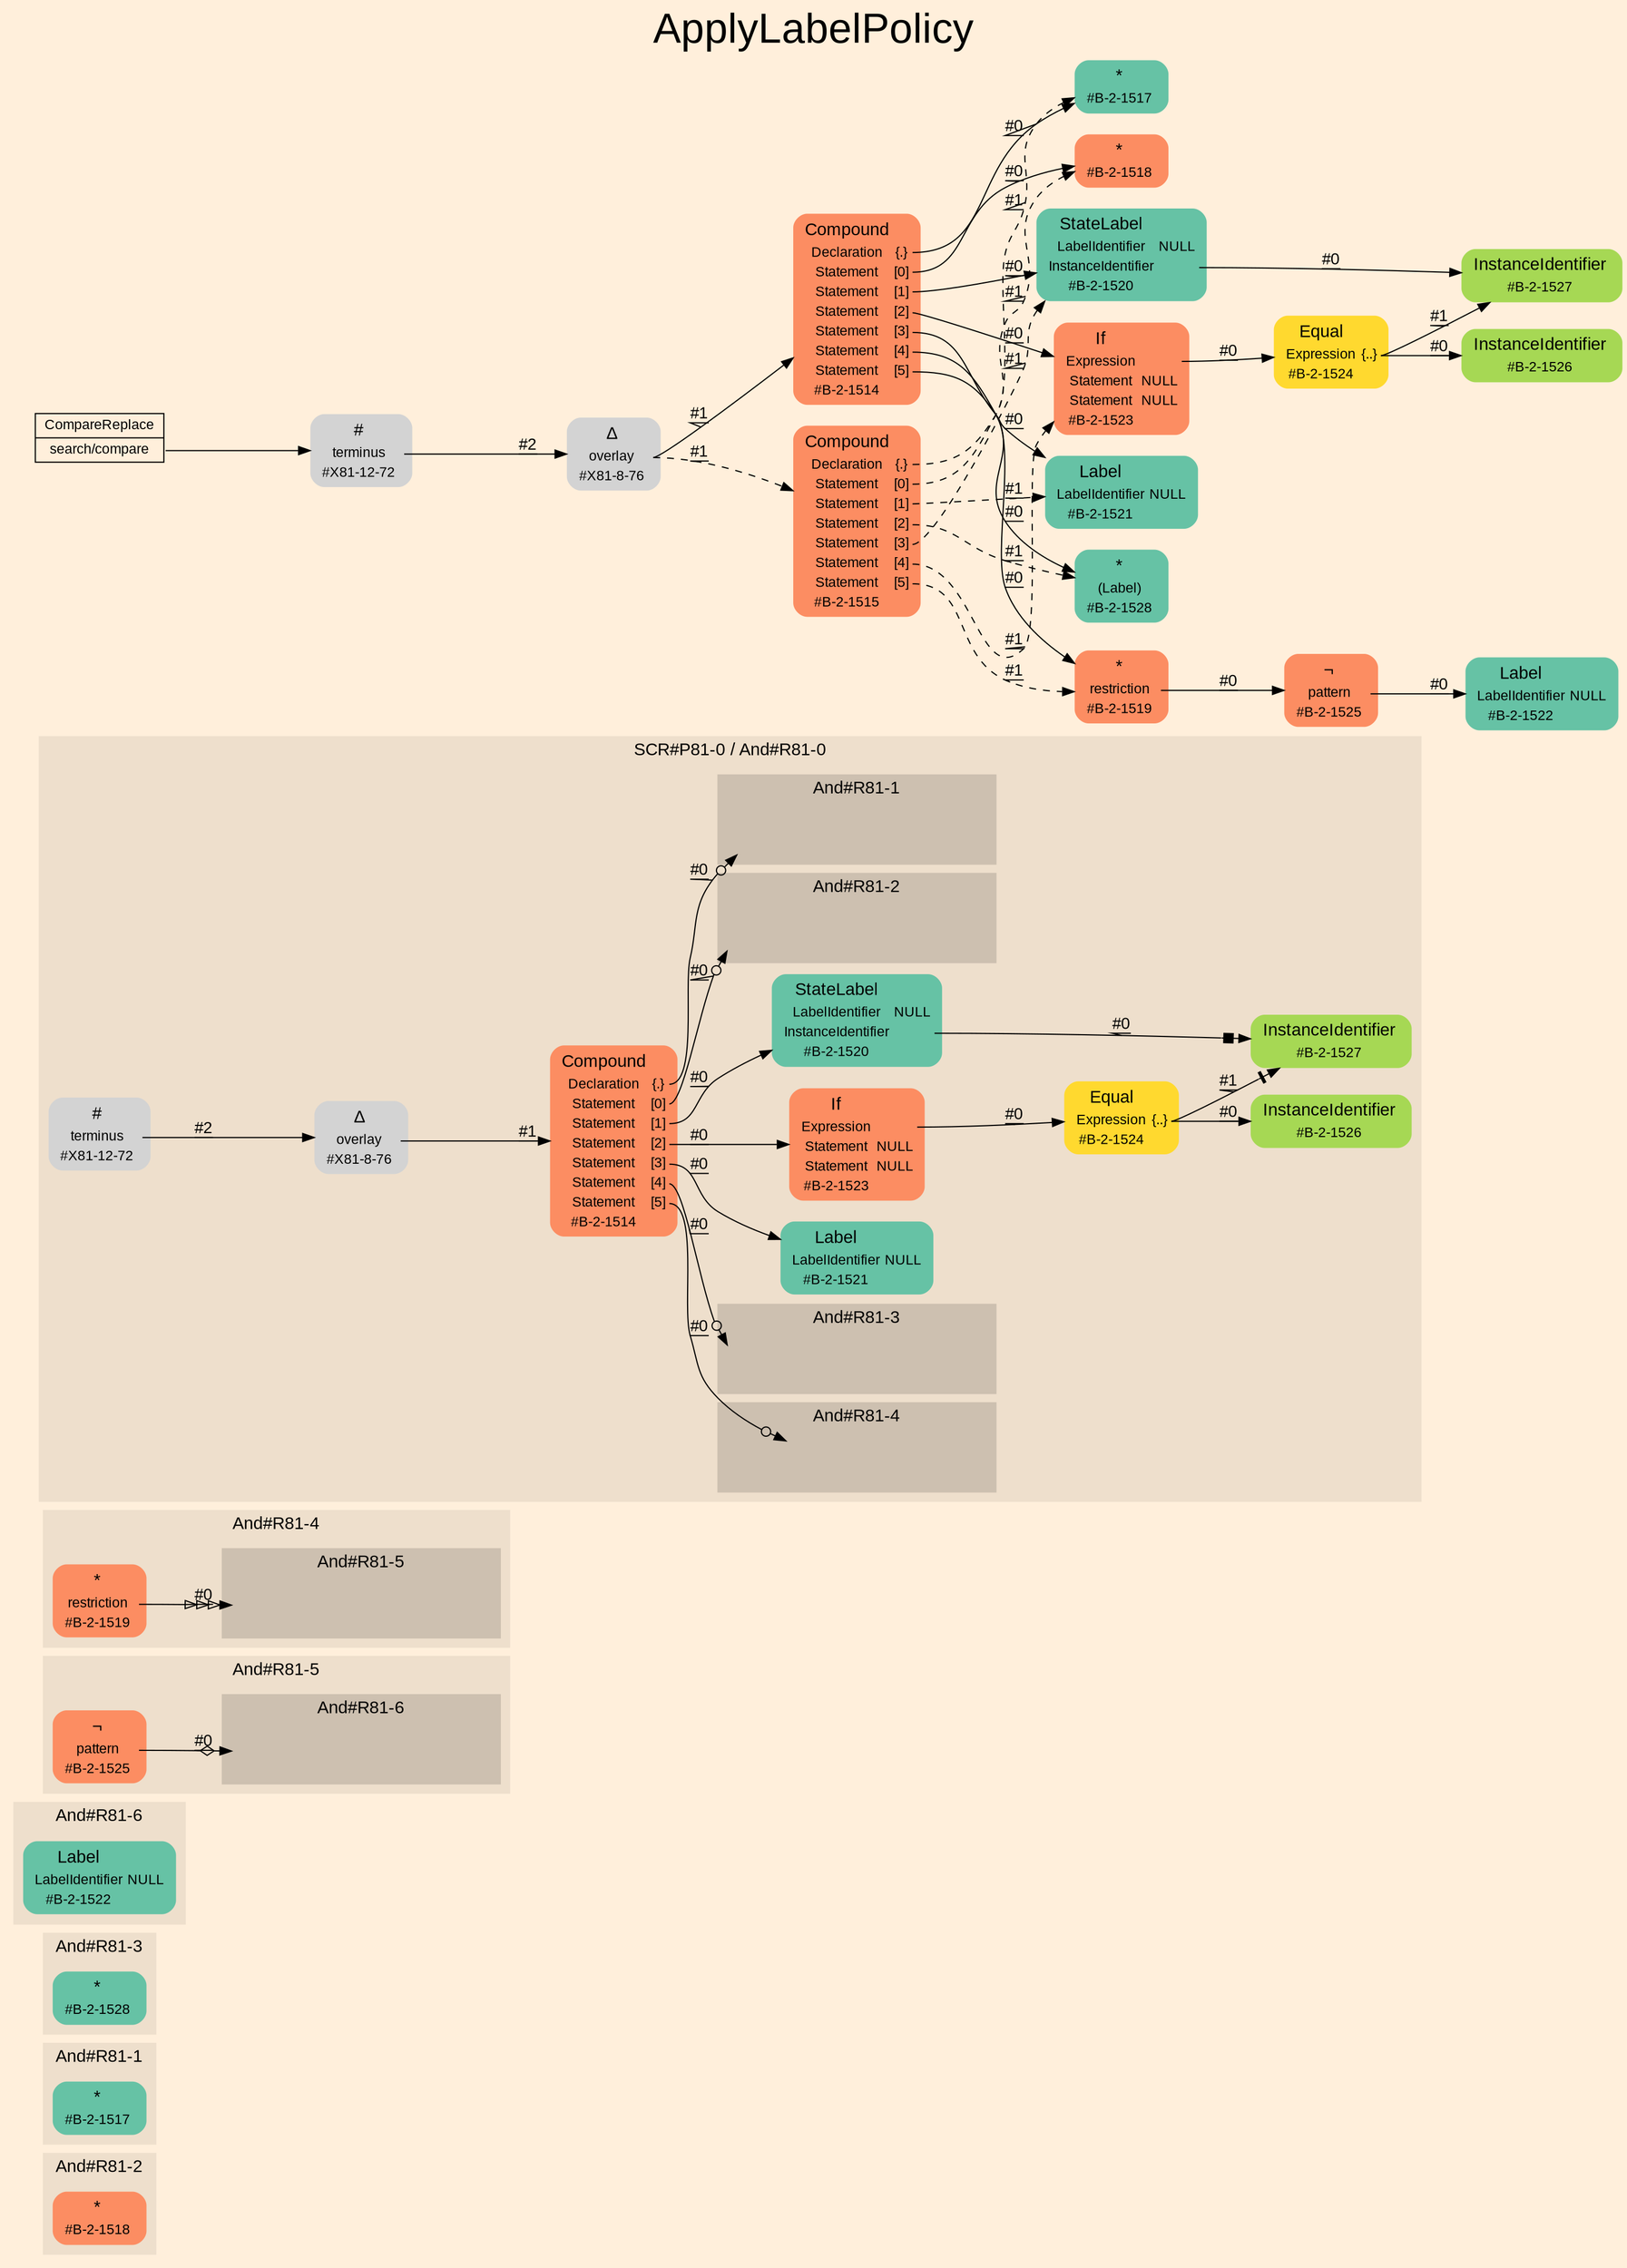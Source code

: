digraph "ApplyLabelPolicy" {
label = "ApplyLabelPolicy"
labelloc = t
fontsize = "36"
graph [
    rankdir = "LR"
    ranksep = 0.3
    bgcolor = antiquewhite1
    color = black
    fontcolor = black
    fontname = "Arial"
];
node [
    fontname = "Arial"
];
edge [
    fontname = "Arial"
];

// -------------------- figure And#R81-2 --------------------
// -------- region And#R81-2 ----------
subgraph "clusterAnd#R81-2" {
    label = "And#R81-2"
    style = "filled"
    color = antiquewhite2
    fontsize = "15"
    "And#R81-2/#B-2-1518" [
        // -------- block And#R81-2/#B-2-1518 ----------
        shape = "plaintext"
        fillcolor = "/set28/2"
        label = <<TABLE BORDER="0" CELLBORDER="0" CELLSPACING="0">
         <TR><TD><FONT POINT-SIZE="15.0">*</FONT></TD><TD></TD></TR>
         <TR><TD>#B-2-1518</TD><TD PORT="port0"></TD></TR>
        </TABLE>>
        style = "rounded,filled"
        fontsize = "12"
    ];
    
}


// -------------------- figure And#R81-1 --------------------
// -------- region And#R81-1 ----------
subgraph "clusterAnd#R81-1" {
    label = "And#R81-1"
    style = "filled"
    color = antiquewhite2
    fontsize = "15"
    "And#R81-1/#B-2-1517" [
        // -------- block And#R81-1/#B-2-1517 ----------
        shape = "plaintext"
        fillcolor = "/set28/1"
        label = <<TABLE BORDER="0" CELLBORDER="0" CELLSPACING="0">
         <TR><TD><FONT POINT-SIZE="15.0">*</FONT></TD><TD></TD></TR>
         <TR><TD>#B-2-1517</TD><TD PORT="port0"></TD></TR>
        </TABLE>>
        style = "rounded,filled"
        fontsize = "12"
    ];
    
}


// -------------------- figure And#R81-3 --------------------
// -------- region And#R81-3 ----------
subgraph "clusterAnd#R81-3" {
    label = "And#R81-3"
    style = "filled"
    color = antiquewhite2
    fontsize = "15"
    "And#R81-3/#B-2-1528" [
        // -------- block And#R81-3/#B-2-1528 ----------
        shape = "plaintext"
        fillcolor = "/set28/1"
        label = <<TABLE BORDER="0" CELLBORDER="0" CELLSPACING="0">
         <TR><TD><FONT POINT-SIZE="15.0">*</FONT></TD><TD></TD></TR>
         <TR><TD>#B-2-1528</TD><TD PORT="port0"></TD></TR>
        </TABLE>>
        style = "rounded,filled"
        fontsize = "12"
    ];
    
}


// -------------------- figure And#R81-6 --------------------
// -------- region And#R81-6 ----------
subgraph "clusterAnd#R81-6" {
    label = "And#R81-6"
    style = "filled"
    color = antiquewhite2
    fontsize = "15"
    "And#R81-6/#B-2-1522" [
        // -------- block And#R81-6/#B-2-1522 ----------
        shape = "plaintext"
        fillcolor = "/set28/1"
        label = <<TABLE BORDER="0" CELLBORDER="0" CELLSPACING="0">
         <TR><TD><FONT POINT-SIZE="15.0">Label</FONT></TD><TD></TD></TR>
         <TR><TD>LabelIdentifier</TD><TD PORT="port0">NULL</TD></TR>
         <TR><TD>#B-2-1522</TD><TD PORT="port1"></TD></TR>
        </TABLE>>
        style = "rounded,filled"
        fontsize = "12"
    ];
    
}


// -------------------- figure And#R81-5 --------------------
// -------- region And#R81-5 ----------
subgraph "clusterAnd#R81-5" {
    label = "And#R81-5"
    style = "filled"
    color = antiquewhite2
    fontsize = "15"
    "And#R81-5/#B-2-1525" [
        // -------- block And#R81-5/#B-2-1525 ----------
        shape = "plaintext"
        fillcolor = "/set28/2"
        label = <<TABLE BORDER="0" CELLBORDER="0" CELLSPACING="0">
         <TR><TD><FONT POINT-SIZE="15.0">¬</FONT></TD><TD></TD></TR>
         <TR><TD>pattern</TD><TD PORT="port0"></TD></TR>
         <TR><TD>#B-2-1525</TD><TD PORT="port1"></TD></TR>
        </TABLE>>
        style = "rounded,filled"
        fontsize = "12"
    ];
    
    // -------- region And#R81-5/And#R81-6 ----------
    subgraph "clusterAnd#R81-5/And#R81-6" {
        label = "And#R81-6"
        style = "filled"
        color = antiquewhite3
        fontsize = "15"
        "And#R81-5/And#R81-6/#B-2-1522" [
            // -------- block And#R81-5/And#R81-6/#B-2-1522 ----------
            shape = none
            fillcolor = "/set28/1"
            style = "invisible"
        ];
        
    }
    
}

"And#R81-5/#B-2-1525":port0 -> "And#R81-5/And#R81-6/#B-2-1522" [
    arrowhead="normalnoneodiamond"
    label = "#0"
    decorate = true
    color = black
    fontcolor = black
];


// -------------------- figure And#R81-4 --------------------
// -------- region And#R81-4 ----------
subgraph "clusterAnd#R81-4" {
    label = "And#R81-4"
    style = "filled"
    color = antiquewhite2
    fontsize = "15"
    "And#R81-4/#B-2-1519" [
        // -------- block And#R81-4/#B-2-1519 ----------
        shape = "plaintext"
        fillcolor = "/set28/2"
        label = <<TABLE BORDER="0" CELLBORDER="0" CELLSPACING="0">
         <TR><TD><FONT POINT-SIZE="15.0">*</FONT></TD><TD></TD></TR>
         <TR><TD>restriction</TD><TD PORT="port0"></TD></TR>
         <TR><TD>#B-2-1519</TD><TD PORT="port1"></TD></TR>
        </TABLE>>
        style = "rounded,filled"
        fontsize = "12"
    ];
    
    // -------- region And#R81-4/And#R81-5 ----------
    subgraph "clusterAnd#R81-4/And#R81-5" {
        label = "And#R81-5"
        style = "filled"
        color = antiquewhite3
        fontsize = "15"
        "And#R81-4/And#R81-5/#B-2-1525" [
            // -------- block And#R81-4/And#R81-5/#B-2-1525 ----------
            shape = none
            fillcolor = "/set28/2"
            style = "invisible"
        ];
        
    }
    
}

"And#R81-4/#B-2-1519":port0 -> "And#R81-4/And#R81-5/#B-2-1525" [
    arrowhead="normalonormalonormalonormal"
    label = "#0"
    decorate = true
    color = black
    fontcolor = black
];


// -------------------- figure And#R81-0 --------------------
// -------- region And#R81-0 ----------
subgraph "clusterAnd#R81-0" {
    label = "SCR#P81-0 / And#R81-0"
    style = "filled"
    color = antiquewhite2
    fontsize = "15"
    "And#R81-0/#B-2-1521" [
        // -------- block And#R81-0/#B-2-1521 ----------
        shape = "plaintext"
        fillcolor = "/set28/1"
        label = <<TABLE BORDER="0" CELLBORDER="0" CELLSPACING="0">
         <TR><TD><FONT POINT-SIZE="15.0">Label</FONT></TD><TD></TD></TR>
         <TR><TD>LabelIdentifier</TD><TD PORT="port0">NULL</TD></TR>
         <TR><TD>#B-2-1521</TD><TD PORT="port1"></TD></TR>
        </TABLE>>
        style = "rounded,filled"
        fontsize = "12"
    ];
    
    "And#R81-0/#B-2-1526" [
        // -------- block And#R81-0/#B-2-1526 ----------
        shape = "plaintext"
        fillcolor = "/set28/5"
        label = <<TABLE BORDER="0" CELLBORDER="0" CELLSPACING="0">
         <TR><TD><FONT POINT-SIZE="15.0">InstanceIdentifier</FONT></TD><TD></TD></TR>
         <TR><TD>#B-2-1526</TD><TD PORT="port0"></TD></TR>
        </TABLE>>
        style = "rounded,filled"
        fontsize = "12"
    ];
    
    "And#R81-0/#X81-8-76" [
        // -------- block And#R81-0/#X81-8-76 ----------
        shape = "plaintext"
        label = <<TABLE BORDER="0" CELLBORDER="0" CELLSPACING="0">
         <TR><TD><FONT POINT-SIZE="15.0">Δ</FONT></TD><TD></TD></TR>
         <TR><TD>overlay</TD><TD PORT="port0"></TD></TR>
         <TR><TD>#X81-8-76</TD><TD PORT="port1"></TD></TR>
        </TABLE>>
        style = "rounded,filled"
        fontsize = "12"
    ];
    
    "And#R81-0/#B-2-1520" [
        // -------- block And#R81-0/#B-2-1520 ----------
        shape = "plaintext"
        fillcolor = "/set28/1"
        label = <<TABLE BORDER="0" CELLBORDER="0" CELLSPACING="0">
         <TR><TD><FONT POINT-SIZE="15.0">StateLabel</FONT></TD><TD></TD></TR>
         <TR><TD>LabelIdentifier</TD><TD PORT="port0">NULL</TD></TR>
         <TR><TD>InstanceIdentifier</TD><TD PORT="port1"></TD></TR>
         <TR><TD>#B-2-1520</TD><TD PORT="port2"></TD></TR>
        </TABLE>>
        style = "rounded,filled"
        fontsize = "12"
    ];
    
    "And#R81-0/#B-2-1523" [
        // -------- block And#R81-0/#B-2-1523 ----------
        shape = "plaintext"
        fillcolor = "/set28/2"
        label = <<TABLE BORDER="0" CELLBORDER="0" CELLSPACING="0">
         <TR><TD><FONT POINT-SIZE="15.0">If</FONT></TD><TD></TD></TR>
         <TR><TD>Expression</TD><TD PORT="port0"></TD></TR>
         <TR><TD>Statement</TD><TD PORT="port1">NULL</TD></TR>
         <TR><TD>Statement</TD><TD PORT="port2">NULL</TD></TR>
         <TR><TD>#B-2-1523</TD><TD PORT="port3"></TD></TR>
        </TABLE>>
        style = "rounded,filled"
        fontsize = "12"
    ];
    
    "And#R81-0/#X81-12-72" [
        // -------- block And#R81-0/#X81-12-72 ----------
        shape = "plaintext"
        label = <<TABLE BORDER="0" CELLBORDER="0" CELLSPACING="0">
         <TR><TD><FONT POINT-SIZE="15.0">#</FONT></TD><TD></TD></TR>
         <TR><TD>terminus</TD><TD PORT="port0"></TD></TR>
         <TR><TD>#X81-12-72</TD><TD PORT="port1"></TD></TR>
        </TABLE>>
        style = "rounded,filled"
        fontsize = "12"
    ];
    
    "And#R81-0/#B-2-1514" [
        // -------- block And#R81-0/#B-2-1514 ----------
        shape = "plaintext"
        fillcolor = "/set28/2"
        label = <<TABLE BORDER="0" CELLBORDER="0" CELLSPACING="0">
         <TR><TD><FONT POINT-SIZE="15.0">Compound</FONT></TD><TD></TD></TR>
         <TR><TD>Declaration</TD><TD PORT="port0">{.}</TD></TR>
         <TR><TD>Statement</TD><TD PORT="port1">[0]</TD></TR>
         <TR><TD>Statement</TD><TD PORT="port2">[1]</TD></TR>
         <TR><TD>Statement</TD><TD PORT="port3">[2]</TD></TR>
         <TR><TD>Statement</TD><TD PORT="port4">[3]</TD></TR>
         <TR><TD>Statement</TD><TD PORT="port5">[4]</TD></TR>
         <TR><TD>Statement</TD><TD PORT="port6">[5]</TD></TR>
         <TR><TD>#B-2-1514</TD><TD PORT="port7"></TD></TR>
        </TABLE>>
        style = "rounded,filled"
        fontsize = "12"
    ];
    
    "And#R81-0/#B-2-1527" [
        // -------- block And#R81-0/#B-2-1527 ----------
        shape = "plaintext"
        fillcolor = "/set28/5"
        label = <<TABLE BORDER="0" CELLBORDER="0" CELLSPACING="0">
         <TR><TD><FONT POINT-SIZE="15.0">InstanceIdentifier</FONT></TD><TD></TD></TR>
         <TR><TD>#B-2-1527</TD><TD PORT="port0"></TD></TR>
        </TABLE>>
        style = "rounded,filled"
        fontsize = "12"
    ];
    
    "And#R81-0/#B-2-1524" [
        // -------- block And#R81-0/#B-2-1524 ----------
        shape = "plaintext"
        fillcolor = "/set28/6"
        label = <<TABLE BORDER="0" CELLBORDER="0" CELLSPACING="0">
         <TR><TD><FONT POINT-SIZE="15.0">Equal</FONT></TD><TD></TD></TR>
         <TR><TD>Expression</TD><TD PORT="port0">{..}</TD></TR>
         <TR><TD>#B-2-1524</TD><TD PORT="port1"></TD></TR>
        </TABLE>>
        style = "rounded,filled"
        fontsize = "12"
    ];
    
    // -------- region And#R81-0/And#R81-1 ----------
    subgraph "clusterAnd#R81-0/And#R81-1" {
        label = "And#R81-1"
        style = "filled"
        color = antiquewhite3
        fontsize = "15"
        "And#R81-0/And#R81-1/#B-2-1517" [
            // -------- block And#R81-0/And#R81-1/#B-2-1517 ----------
            shape = none
            fillcolor = "/set28/1"
            style = "invisible"
        ];
        
    }
    
    // -------- region And#R81-0/And#R81-2 ----------
    subgraph "clusterAnd#R81-0/And#R81-2" {
        label = "And#R81-2"
        style = "filled"
        color = antiquewhite3
        fontsize = "15"
        "And#R81-0/And#R81-2/#B-2-1518" [
            // -------- block And#R81-0/And#R81-2/#B-2-1518 ----------
            shape = none
            fillcolor = "/set28/2"
            style = "invisible"
        ];
        
    }
    
    // -------- region And#R81-0/And#R81-3 ----------
    subgraph "clusterAnd#R81-0/And#R81-3" {
        label = "And#R81-3"
        style = "filled"
        color = antiquewhite3
        fontsize = "15"
        "And#R81-0/And#R81-3/#B-2-1528" [
            // -------- block And#R81-0/And#R81-3/#B-2-1528 ----------
            shape = none
            fillcolor = "/set28/1"
            style = "invisible"
        ];
        
    }
    
    // -------- region And#R81-0/And#R81-4 ----------
    subgraph "clusterAnd#R81-0/And#R81-4" {
        label = "And#R81-4"
        style = "filled"
        color = antiquewhite3
        fontsize = "15"
        "And#R81-0/And#R81-4/#B-2-1519" [
            // -------- block And#R81-0/And#R81-4/#B-2-1519 ----------
            shape = none
            fillcolor = "/set28/2"
            style = "invisible"
        ];
        
    }
    
}

"And#R81-0/#X81-8-76":port0 -> "And#R81-0/#B-2-1514" [
    label = "#1"
    decorate = true
    color = black
    fontcolor = black
];

"And#R81-0/#B-2-1520":port1 -> "And#R81-0/#B-2-1527" [
    arrowhead="normalnonebox"
    label = "#0"
    decorate = true
    color = black
    fontcolor = black
];

"And#R81-0/#B-2-1523":port0 -> "And#R81-0/#B-2-1524" [
    label = "#0"
    decorate = true
    color = black
    fontcolor = black
];

"And#R81-0/#X81-12-72":port0 -> "And#R81-0/#X81-8-76" [
    label = "#2"
    decorate = true
    color = black
    fontcolor = black
];

"And#R81-0/#B-2-1514":port0 -> "And#R81-0/And#R81-1/#B-2-1517" [
    arrowhead="normalnoneodot"
    label = "#0"
    decorate = true
    color = black
    fontcolor = black
];

"And#R81-0/#B-2-1514":port1 -> "And#R81-0/And#R81-2/#B-2-1518" [
    arrowhead="normalnoneodot"
    label = "#0"
    decorate = true
    color = black
    fontcolor = black
];

"And#R81-0/#B-2-1514":port2 -> "And#R81-0/#B-2-1520" [
    label = "#0"
    decorate = true
    color = black
    fontcolor = black
];

"And#R81-0/#B-2-1514":port3 -> "And#R81-0/#B-2-1523" [
    label = "#0"
    decorate = true
    color = black
    fontcolor = black
];

"And#R81-0/#B-2-1514":port4 -> "And#R81-0/#B-2-1521" [
    label = "#0"
    decorate = true
    color = black
    fontcolor = black
];

"And#R81-0/#B-2-1514":port5 -> "And#R81-0/And#R81-3/#B-2-1528" [
    arrowhead="normalnoneodot"
    label = "#0"
    decorate = true
    color = black
    fontcolor = black
];

"And#R81-0/#B-2-1514":port6 -> "And#R81-0/And#R81-4/#B-2-1519" [
    arrowhead="normalnoneodot"
    label = "#0"
    decorate = true
    color = black
    fontcolor = black
];

"And#R81-0/#B-2-1524":port0 -> "And#R81-0/#B-2-1526" [
    label = "#0"
    decorate = true
    color = black
    fontcolor = black
];

"And#R81-0/#B-2-1524":port0 -> "And#R81-0/#B-2-1527" [
    arrowhead="normalnonetee"
    label = "#1"
    decorate = true
    color = black
    fontcolor = black
];


// -------------------- transformation figure --------------------
"CR#X81-10-81" [
    // -------- block CR#X81-10-81 ----------
    shape = "record"
    fillcolor = antiquewhite1
    label = "<fixed> CompareReplace | <port0> search/compare"
    style = "filled"
    fontsize = "12"
    color = black
    fontcolor = black
];

"#X81-12-72" [
    // -------- block #X81-12-72 ----------
    shape = "plaintext"
    label = <<TABLE BORDER="0" CELLBORDER="0" CELLSPACING="0">
     <TR><TD><FONT POINT-SIZE="15.0">#</FONT></TD><TD></TD></TR>
     <TR><TD>terminus</TD><TD PORT="port0"></TD></TR>
     <TR><TD>#X81-12-72</TD><TD PORT="port1"></TD></TR>
    </TABLE>>
    style = "rounded,filled"
    fontsize = "12"
];

"#X81-8-76" [
    // -------- block #X81-8-76 ----------
    shape = "plaintext"
    label = <<TABLE BORDER="0" CELLBORDER="0" CELLSPACING="0">
     <TR><TD><FONT POINT-SIZE="15.0">Δ</FONT></TD><TD></TD></TR>
     <TR><TD>overlay</TD><TD PORT="port0"></TD></TR>
     <TR><TD>#X81-8-76</TD><TD PORT="port1"></TD></TR>
    </TABLE>>
    style = "rounded,filled"
    fontsize = "12"
];

"#B-2-1514" [
    // -------- block #B-2-1514 ----------
    shape = "plaintext"
    fillcolor = "/set28/2"
    label = <<TABLE BORDER="0" CELLBORDER="0" CELLSPACING="0">
     <TR><TD><FONT POINT-SIZE="15.0">Compound</FONT></TD><TD></TD></TR>
     <TR><TD>Declaration</TD><TD PORT="port0">{.}</TD></TR>
     <TR><TD>Statement</TD><TD PORT="port1">[0]</TD></TR>
     <TR><TD>Statement</TD><TD PORT="port2">[1]</TD></TR>
     <TR><TD>Statement</TD><TD PORT="port3">[2]</TD></TR>
     <TR><TD>Statement</TD><TD PORT="port4">[3]</TD></TR>
     <TR><TD>Statement</TD><TD PORT="port5">[4]</TD></TR>
     <TR><TD>Statement</TD><TD PORT="port6">[5]</TD></TR>
     <TR><TD>#B-2-1514</TD><TD PORT="port7"></TD></TR>
    </TABLE>>
    style = "rounded,filled"
    fontsize = "12"
];

"#B-2-1517" [
    // -------- block #B-2-1517 ----------
    shape = "plaintext"
    fillcolor = "/set28/1"
    label = <<TABLE BORDER="0" CELLBORDER="0" CELLSPACING="0">
     <TR><TD><FONT POINT-SIZE="15.0">*</FONT></TD><TD></TD></TR>
     <TR><TD>#B-2-1517</TD><TD PORT="port0"></TD></TR>
    </TABLE>>
    style = "rounded,filled"
    fontsize = "12"
];

"#B-2-1518" [
    // -------- block #B-2-1518 ----------
    shape = "plaintext"
    fillcolor = "/set28/2"
    label = <<TABLE BORDER="0" CELLBORDER="0" CELLSPACING="0">
     <TR><TD><FONT POINT-SIZE="15.0">*</FONT></TD><TD></TD></TR>
     <TR><TD>#B-2-1518</TD><TD PORT="port0"></TD></TR>
    </TABLE>>
    style = "rounded,filled"
    fontsize = "12"
];

"#B-2-1520" [
    // -------- block #B-2-1520 ----------
    shape = "plaintext"
    fillcolor = "/set28/1"
    label = <<TABLE BORDER="0" CELLBORDER="0" CELLSPACING="0">
     <TR><TD><FONT POINT-SIZE="15.0">StateLabel</FONT></TD><TD></TD></TR>
     <TR><TD>LabelIdentifier</TD><TD PORT="port0">NULL</TD></TR>
     <TR><TD>InstanceIdentifier</TD><TD PORT="port1"></TD></TR>
     <TR><TD>#B-2-1520</TD><TD PORT="port2"></TD></TR>
    </TABLE>>
    style = "rounded,filled"
    fontsize = "12"
];

"#B-2-1527" [
    // -------- block #B-2-1527 ----------
    shape = "plaintext"
    fillcolor = "/set28/5"
    label = <<TABLE BORDER="0" CELLBORDER="0" CELLSPACING="0">
     <TR><TD><FONT POINT-SIZE="15.0">InstanceIdentifier</FONT></TD><TD></TD></TR>
     <TR><TD>#B-2-1527</TD><TD PORT="port0"></TD></TR>
    </TABLE>>
    style = "rounded,filled"
    fontsize = "12"
];

"#B-2-1523" [
    // -------- block #B-2-1523 ----------
    shape = "plaintext"
    fillcolor = "/set28/2"
    label = <<TABLE BORDER="0" CELLBORDER="0" CELLSPACING="0">
     <TR><TD><FONT POINT-SIZE="15.0">If</FONT></TD><TD></TD></TR>
     <TR><TD>Expression</TD><TD PORT="port0"></TD></TR>
     <TR><TD>Statement</TD><TD PORT="port1">NULL</TD></TR>
     <TR><TD>Statement</TD><TD PORT="port2">NULL</TD></TR>
     <TR><TD>#B-2-1523</TD><TD PORT="port3"></TD></TR>
    </TABLE>>
    style = "rounded,filled"
    fontsize = "12"
];

"#B-2-1524" [
    // -------- block #B-2-1524 ----------
    shape = "plaintext"
    fillcolor = "/set28/6"
    label = <<TABLE BORDER="0" CELLBORDER="0" CELLSPACING="0">
     <TR><TD><FONT POINT-SIZE="15.0">Equal</FONT></TD><TD></TD></TR>
     <TR><TD>Expression</TD><TD PORT="port0">{..}</TD></TR>
     <TR><TD>#B-2-1524</TD><TD PORT="port1"></TD></TR>
    </TABLE>>
    style = "rounded,filled"
    fontsize = "12"
];

"#B-2-1526" [
    // -------- block #B-2-1526 ----------
    shape = "plaintext"
    fillcolor = "/set28/5"
    label = <<TABLE BORDER="0" CELLBORDER="0" CELLSPACING="0">
     <TR><TD><FONT POINT-SIZE="15.0">InstanceIdentifier</FONT></TD><TD></TD></TR>
     <TR><TD>#B-2-1526</TD><TD PORT="port0"></TD></TR>
    </TABLE>>
    style = "rounded,filled"
    fontsize = "12"
];

"#B-2-1521" [
    // -------- block #B-2-1521 ----------
    shape = "plaintext"
    fillcolor = "/set28/1"
    label = <<TABLE BORDER="0" CELLBORDER="0" CELLSPACING="0">
     <TR><TD><FONT POINT-SIZE="15.0">Label</FONT></TD><TD></TD></TR>
     <TR><TD>LabelIdentifier</TD><TD PORT="port0">NULL</TD></TR>
     <TR><TD>#B-2-1521</TD><TD PORT="port1"></TD></TR>
    </TABLE>>
    style = "rounded,filled"
    fontsize = "12"
];

"#B-2-1528" [
    // -------- block #B-2-1528 ----------
    shape = "plaintext"
    fillcolor = "/set28/1"
    label = <<TABLE BORDER="0" CELLBORDER="0" CELLSPACING="0">
     <TR><TD><FONT POINT-SIZE="15.0">*</FONT></TD><TD></TD></TR>
     <TR><TD>(Label)</TD><TD PORT="port0"></TD></TR>
     <TR><TD>#B-2-1528</TD><TD PORT="port1"></TD></TR>
    </TABLE>>
    style = "rounded,filled"
    fontsize = "12"
];

"#B-2-1519" [
    // -------- block #B-2-1519 ----------
    shape = "plaintext"
    fillcolor = "/set28/2"
    label = <<TABLE BORDER="0" CELLBORDER="0" CELLSPACING="0">
     <TR><TD><FONT POINT-SIZE="15.0">*</FONT></TD><TD></TD></TR>
     <TR><TD>restriction</TD><TD PORT="port0"></TD></TR>
     <TR><TD>#B-2-1519</TD><TD PORT="port1"></TD></TR>
    </TABLE>>
    style = "rounded,filled"
    fontsize = "12"
];

"#B-2-1525" [
    // -------- block #B-2-1525 ----------
    shape = "plaintext"
    fillcolor = "/set28/2"
    label = <<TABLE BORDER="0" CELLBORDER="0" CELLSPACING="0">
     <TR><TD><FONT POINT-SIZE="15.0">¬</FONT></TD><TD></TD></TR>
     <TR><TD>pattern</TD><TD PORT="port0"></TD></TR>
     <TR><TD>#B-2-1525</TD><TD PORT="port1"></TD></TR>
    </TABLE>>
    style = "rounded,filled"
    fontsize = "12"
];

"#B-2-1522" [
    // -------- block #B-2-1522 ----------
    shape = "plaintext"
    fillcolor = "/set28/1"
    label = <<TABLE BORDER="0" CELLBORDER="0" CELLSPACING="0">
     <TR><TD><FONT POINT-SIZE="15.0">Label</FONT></TD><TD></TD></TR>
     <TR><TD>LabelIdentifier</TD><TD PORT="port0">NULL</TD></TR>
     <TR><TD>#B-2-1522</TD><TD PORT="port1"></TD></TR>
    </TABLE>>
    style = "rounded,filled"
    fontsize = "12"
];

"#B-2-1515" [
    // -------- block #B-2-1515 ----------
    shape = "plaintext"
    fillcolor = "/set28/2"
    label = <<TABLE BORDER="0" CELLBORDER="0" CELLSPACING="0">
     <TR><TD><FONT POINT-SIZE="15.0">Compound</FONT></TD><TD></TD></TR>
     <TR><TD>Declaration</TD><TD PORT="port0">{.}</TD></TR>
     <TR><TD>Statement</TD><TD PORT="port1">[0]</TD></TR>
     <TR><TD>Statement</TD><TD PORT="port2">[1]</TD></TR>
     <TR><TD>Statement</TD><TD PORT="port3">[2]</TD></TR>
     <TR><TD>Statement</TD><TD PORT="port4">[3]</TD></TR>
     <TR><TD>Statement</TD><TD PORT="port5">[4]</TD></TR>
     <TR><TD>Statement</TD><TD PORT="port6">[5]</TD></TR>
     <TR><TD>#B-2-1515</TD><TD PORT="port7"></TD></TR>
    </TABLE>>
    style = "rounded,filled"
    fontsize = "12"
];

"CR#X81-10-81":port0 -> "#X81-12-72" [
    label = ""
    decorate = true
    color = black
    fontcolor = black
];

"#X81-12-72":port0 -> "#X81-8-76" [
    label = "#2"
    decorate = true
    color = black
    fontcolor = black
];

"#X81-8-76":port0 -> "#B-2-1514" [
    label = "#1"
    decorate = true
    color = black
    fontcolor = black
];

"#X81-8-76":port0 -> "#B-2-1515" [
    style="dashed"
    label = "#1"
    decorate = true
    color = black
    fontcolor = black
];

"#B-2-1514":port0 -> "#B-2-1517" [
    label = "#0"
    decorate = true
    color = black
    fontcolor = black
];

"#B-2-1514":port1 -> "#B-2-1518" [
    label = "#0"
    decorate = true
    color = black
    fontcolor = black
];

"#B-2-1514":port2 -> "#B-2-1520" [
    label = "#0"
    decorate = true
    color = black
    fontcolor = black
];

"#B-2-1514":port3 -> "#B-2-1523" [
    label = "#0"
    decorate = true
    color = black
    fontcolor = black
];

"#B-2-1514":port4 -> "#B-2-1521" [
    label = "#0"
    decorate = true
    color = black
    fontcolor = black
];

"#B-2-1514":port5 -> "#B-2-1528" [
    label = "#0"
    decorate = true
    color = black
    fontcolor = black
];

"#B-2-1514":port6 -> "#B-2-1519" [
    label = "#0"
    decorate = true
    color = black
    fontcolor = black
];

"#B-2-1520":port1 -> "#B-2-1527" [
    label = "#0"
    decorate = true
    color = black
    fontcolor = black
];

"#B-2-1523":port0 -> "#B-2-1524" [
    label = "#0"
    decorate = true
    color = black
    fontcolor = black
];

"#B-2-1524":port0 -> "#B-2-1526" [
    label = "#0"
    decorate = true
    color = black
    fontcolor = black
];

"#B-2-1524":port0 -> "#B-2-1527" [
    label = "#1"
    decorate = true
    color = black
    fontcolor = black
];

"#B-2-1519":port0 -> "#B-2-1525" [
    label = "#0"
    decorate = true
    color = black
    fontcolor = black
];

"#B-2-1525":port0 -> "#B-2-1522" [
    label = "#0"
    decorate = true
    color = black
    fontcolor = black
];

"#B-2-1515":port0 -> "#B-2-1517" [
    style="dashed"
    label = "#1"
    decorate = true
    color = black
    fontcolor = black
];

"#B-2-1515":port1 -> "#B-2-1518" [
    style="dashed"
    label = "#1"
    decorate = true
    color = black
    fontcolor = black
];

"#B-2-1515":port2 -> "#B-2-1521" [
    style="dashed"
    label = "#1"
    decorate = true
    color = black
    fontcolor = black
];

"#B-2-1515":port3 -> "#B-2-1528" [
    style="dashed"
    label = "#1"
    decorate = true
    color = black
    fontcolor = black
];

"#B-2-1515":port4 -> "#B-2-1520" [
    style="dashed"
    label = "#1"
    decorate = true
    color = black
    fontcolor = black
];

"#B-2-1515":port5 -> "#B-2-1523" [
    style="dashed"
    label = "#1"
    decorate = true
    color = black
    fontcolor = black
];

"#B-2-1515":port6 -> "#B-2-1519" [
    style="dashed"
    label = "#1"
    decorate = true
    color = black
    fontcolor = black
];


}
